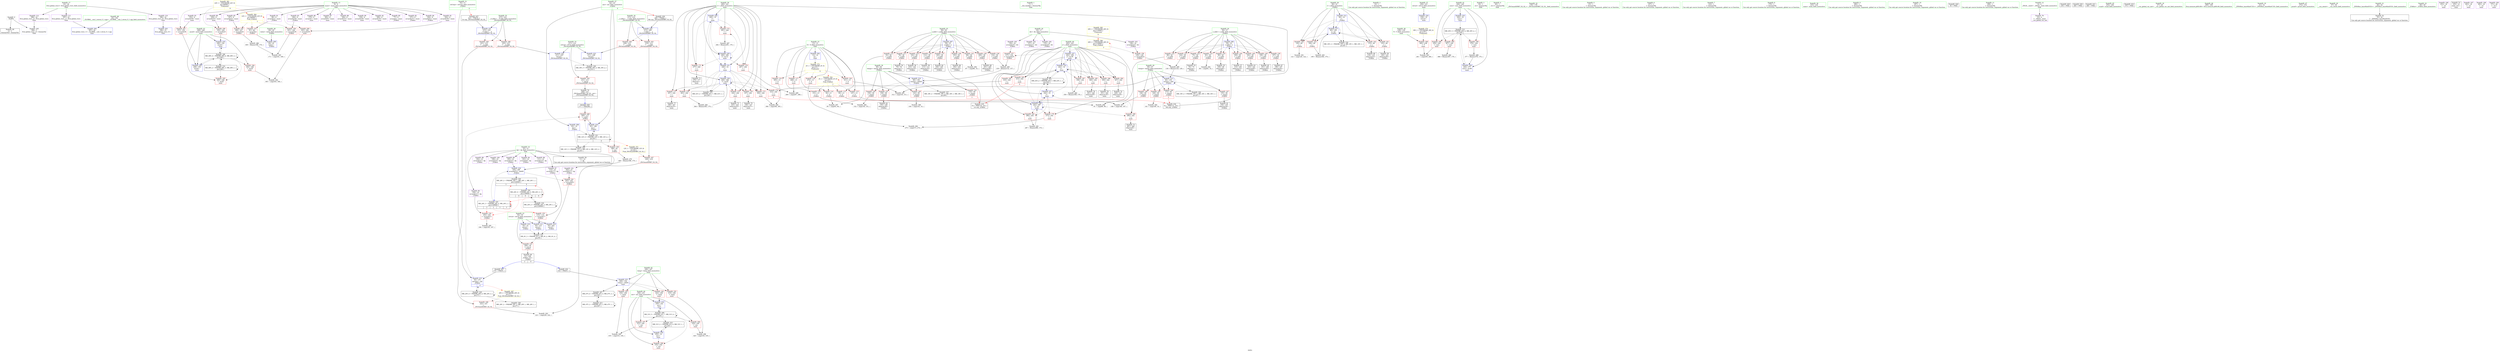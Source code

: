 digraph "SVFG" {
	label="SVFG";

	Node0x55d4a26247c0 [shape=record,color=grey,label="{NodeID: 0\nNullPtr}"];
	Node0x55d4a26247c0 -> Node0x55d4a264e9f0[style=solid];
	Node0x55d4a26247c0 -> Node0x55d4a2651bd0[style=solid];
	Node0x55d4a2651250 [shape=record,color=red,label="{NodeID: 194\n344\<--248\n\<--ansid\nmain\n}"];
	Node0x55d4a2651250 -> Node0x55d4a265fcd0[style=solid];
	Node0x55d4a264e560 [shape=record,color=purple,label="{NodeID: 111\n397\<--22\nllvm.global_ctors_1\<--llvm.global_ctors\nGlob }"];
	Node0x55d4a264e560 -> Node0x55d4a2651ad0[style=solid];
	Node0x55d4a264c8c0 [shape=record,color=green,label="{NodeID: 28\n64\<--65\nvalue\<--value_field_insensitive\n_Z3dfsii\n}"];
	Node0x55d4a264c8c0 -> Node0x55d4a2651f40[style=solid];
	Node0x55d4a2660150 [shape=record,color=grey,label="{NodeID: 305\n171 = cmp(161, 169, )\n}"];
	Node0x55d4a26529d0 [shape=record,color=blue,label="{NodeID: 222\n211\<--225\nretval\<--\n_ZSt3maxIiERKT_S2_S2_\n}"];
	Node0x55d4a26529d0 -> Node0x55d4a2670700[style=dashed];
	Node0x55d4a2654450 [shape=record,color=red,label="{NodeID: 139\n200\<--58\n\<--y.addr\n_Z3dfsii\n}"];
	Node0x55d4a2654450 -> Node0x55d4a264f9f0[style=solid];
	Node0x55d4a264f030 [shape=record,color=black,label="{NodeID: 56\n103\<--102\nidxprom10\<--\n_Z3dfsii\n}"];
	Node0x55d4a2672a00 [shape=record,color=black,label="{NodeID: 333\nMR_4V_3 = PHI(MR_4V_5, MR_4V_2, MR_4V_4, )\npts\{55 \}\n}"];
	Node0x55d4a2672a00 -> Node0x55d4a26535b0[style=dashed];
	Node0x55d4a2655b10 [shape=record,color=red,label="{NodeID: 167\n220\<--219\n\<--\n_ZSt3maxIiERKT_S2_S2_\n}"];
	Node0x55d4a2655b10 -> Node0x55d4a265ef50[style=solid];
	Node0x55d4a26506f0 [shape=record,color=purple,label="{NodeID: 84\n164\<--8\narrayidx41\<--maze\n_Z3dfsii\n}"];
	Node0x55d4a2627fb0 [shape=record,color=green,label="{NodeID: 1\n7\<--1\n__dso_handle\<--dummyObj\nGlob }"];
	Node0x55d4a2651320 [shape=record,color=red,label="{NodeID: 195\n369\<--248\n\<--ansid\nmain\n}"];
	Node0x55d4a264e660 [shape=record,color=purple,label="{NodeID: 112\n398\<--22\nllvm.global_ctors_2\<--llvm.global_ctors\nGlob }"];
	Node0x55d4a264e660 -> Node0x55d4a2651bd0[style=solid];
	Node0x55d4a264c990 [shape=record,color=green,label="{NodeID: 29\n66\<--67\ntempx\<--tempx_field_insensitive\n_Z3dfsii\n}"];
	Node0x55d4a264c990 -> Node0x55d4a2654930[style=solid];
	Node0x55d4a264c990 -> Node0x55d4a2654a00[style=solid];
	Node0x55d4a264c990 -> Node0x55d4a2654ad0[style=solid];
	Node0x55d4a264c990 -> Node0x55d4a2654ba0[style=solid];
	Node0x55d4a264c990 -> Node0x55d4a2652280[style=solid];
	Node0x55d4a26602d0 [shape=record,color=grey,label="{NodeID: 306\n275 = cmp(273, 274, )\n}"];
	Node0x55d4a2652aa0 [shape=record,color=blue,label="{NodeID: 223\n211\<--228\nretval\<--\n_ZSt3maxIiERKT_S2_S2_\n}"];
	Node0x55d4a2652aa0 -> Node0x55d4a2670700[style=dashed];
	Node0x55d4a2654520 [shape=record,color=red,label="{NodeID: 140\n120\<--60\n\<--i\n_Z3dfsii\n}"];
	Node0x55d4a2654520 -> Node0x55d4a265fb50[style=solid];
	Node0x55d4a264f100 [shape=record,color=black,label="{NodeID: 57\n110\<--109\nidxprom14\<--\n_Z3dfsii\n}"];
	Node0x55d4a2672f00 [shape=record,color=black,label="{NodeID: 334\nMR_10V_2 = PHI(MR_10V_4, MR_10V_1, MR_10V_1, )\npts\{61 \}\n}"];
	Node0x55d4a2655be0 [shape=record,color=red,label="{NodeID: 168\n222\<--221\n\<--\n_ZSt3maxIiERKT_S2_S2_\n}"];
	Node0x55d4a2655be0 -> Node0x55d4a265ef50[style=solid];
	Node0x55d4a26507c0 [shape=record,color=purple,label="{NodeID: 85\n167\<--8\narrayidx43\<--maze\n_Z3dfsii\n}"];
	Node0x55d4a26507c0 -> Node0x55d4a2655490[style=solid];
	Node0x55d4a2627b80 [shape=record,color=green,label="{NodeID: 2\n14\<--1\n\<--dummyObj\nCan only get source location for instruction, argument, global var or function.}"];
	Node0x55d4a265da50 [shape=record,color=grey,label="{NodeID: 279\n189 = Binary(188, 170, )\n}"];
	Node0x55d4a265da50 -> Node0x55d4a2652690[style=solid];
	Node0x55d4a26513f0 [shape=record,color=red,label="{NodeID: 196\n318\<--250\n\<--ans\nmain\n}"];
	Node0x55d4a26513f0 -> Node0x55d4a265f6d0[style=solid];
	Node0x55d4a264e760 [shape=record,color=red,label="{NodeID: 113\n90\<--13\n\<--S\n_Z3dfsii\n}"];
	Node0x55d4a264e760 -> Node0x55d4a265f3d0[style=solid];
	Node0x55d4a264ca60 [shape=record,color=green,label="{NodeID: 30\n68\<--69\ntempy\<--tempy_field_insensitive\n_Z3dfsii\n}"];
	Node0x55d4a264ca60 -> Node0x55d4a2654c70[style=solid];
	Node0x55d4a264ca60 -> Node0x55d4a2654d40[style=solid];
	Node0x55d4a264ca60 -> Node0x55d4a2654e10[style=solid];
	Node0x55d4a264ca60 -> Node0x55d4a2654ee0[style=solid];
	Node0x55d4a264ca60 -> Node0x55d4a2652350[style=solid];
	Node0x55d4a2660450 [shape=record,color=grey,label="{NodeID: 307\n148 = cmp(146, 147, )\n}"];
	Node0x55d4a2652b70 [shape=record,color=blue,label="{NodeID: 224\n236\<--14\nretval\<--\nmain\n}"];
	Node0x55d4a26545f0 [shape=record,color=red,label="{NodeID: 141\n125\<--60\n\<--i\n_Z3dfsii\n}"];
	Node0x55d4a26545f0 -> Node0x55d4a264f2a0[style=solid];
	Node0x55d4a264f1d0 [shape=record,color=black,label="{NodeID: 58\n113\<--112\nidxprom16\<--\n_Z3dfsii\n}"];
	Node0x55d4a2673400 [shape=record,color=black,label="{NodeID: 335\nMR_12V_3 = PHI(MR_12V_4, MR_12V_2, MR_12V_2, )\npts\{63 \}\n}"];
	Node0x55d4a2655cb0 [shape=record,color=red,label="{NodeID: 169\n260\<--238\n\<--T\nmain\n}"];
	Node0x55d4a2655cb0 -> Node0x55d4a265fe50[style=solid];
	Node0x55d4a2650890 [shape=record,color=purple,label="{NodeID: 86\n279\<--8\narrayidx\<--maze\nmain\n}"];
	Node0x55d4a26341b0 [shape=record,color=green,label="{NodeID: 3\n18\<--1\n.str\<--dummyObj\nGlob }"];
	Node0x55d4a265dbd0 [shape=record,color=grey,label="{NodeID: 280\n368 = Binary(367, 170, )\n}"];
	Node0x55d4a26514c0 [shape=record,color=red,label="{NodeID: 197\n333\<--250\n\<--ans\nmain\n}"];
	Node0x55d4a26514c0 -> Node0x55d4a2660750[style=solid];
	Node0x55d4a264e830 [shape=record,color=red,label="{NodeID: 114\n94\<--13\n\<--S\n_Z3dfsii\n}"];
	Node0x55d4a264e830 -> Node0x55d4a265f550[style=solid];
	Node0x55d4a264cb30 [shape=record,color=green,label="{NodeID: 31\n70\<--71\nref.tmp\<--ref.tmp_field_insensitive\n_Z3dfsii\n|{|<s1>4}}"];
	Node0x55d4a264cb30 -> Node0x55d4a2652420[style=solid];
	Node0x55d4a264cb30:s1 -> Node0x55d4a2695560[style=solid,color=red];
	Node0x55d4a26605d0 [shape=record,color=grey,label="{NodeID: 308\n144 = cmp(143, 14, )\n}"];
	Node0x55d4a2652c40 [shape=record,color=blue,label="{NodeID: 225\n244\<--14\ncasn\<--\nmain\n}"];
	Node0x55d4a2652c40 -> Node0x55d4a266bd00[style=dashed];
	Node0x55d4a26546c0 [shape=record,color=red,label="{NodeID: 142\n133\<--60\n\<--i\n_Z3dfsii\n}"];
	Node0x55d4a26546c0 -> Node0x55d4a264f370[style=solid];
	Node0x55d4a264f2a0 [shape=record,color=black,label="{NodeID: 59\n126\<--125\nidxprom20\<--\n_Z3dfsii\n}"];
	Node0x55d4a2673900 [shape=record,color=black,label="{NodeID: 336\nMR_16V_2 = PHI(MR_16V_3, MR_16V_1, MR_16V_1, )\npts\{67 \}\n}"];
	Node0x55d4a2655d80 [shape=record,color=red,label="{NodeID: 170\n267\<--240\n\<--i\nmain\n}"];
	Node0x55d4a2655d80 -> Node0x55d4a265f850[style=solid];
	Node0x55d4a2650960 [shape=record,color=purple,label="{NodeID: 87\n282\<--8\narrayidx9\<--maze\nmain\n}"];
	Node0x55d4a2627d80 [shape=record,color=green,label="{NodeID: 4\n20\<--1\n.str.1\<--dummyObj\nGlob }"];
	Node0x55d4a267a600 [shape=record,color=yellow,style=double,label="{NodeID: 364\n22V_1 = ENCHI(MR_22V_0)\npts\{90000 \}\nFun[_Z3dfsii]|{|<s3>3}}"];
	Node0x55d4a267a600 -> Node0x55d4a2654fb0[style=dashed];
	Node0x55d4a267a600 -> Node0x55d4a26553c0[style=dashed];
	Node0x55d4a267a600 -> Node0x55d4a2655490[style=dashed];
	Node0x55d4a267a600:s3 -> Node0x55d4a267a600[style=dashed,color=red];
	Node0x55d4a265dd50 [shape=record,color=grey,label="{NodeID: 281\n287 = Binary(286, 170, )\n}"];
	Node0x55d4a265dd50 -> Node0x55d4a2652eb0[style=solid];
	Node0x55d4a2651590 [shape=record,color=red,label="{NodeID: 198\n370\<--250\n\<--ans\nmain\n}"];
	Node0x55d4a26530d0 [shape=record,color=red,label="{NodeID: 115\n147\<--13\n\<--S\n_Z3dfsii\n}"];
	Node0x55d4a26530d0 -> Node0x55d4a2660450[style=solid];
	Node0x55d4a264cc00 [shape=record,color=green,label="{NodeID: 32\n178\<--179\n_ZSt3maxIiERKT_S2_S2_\<--_ZSt3maxIiERKT_S2_S2__field_insensitive\n}"];
	Node0x55d4a2660750 [shape=record,color=grey,label="{NodeID: 309\n335 = cmp(333, 334, )\n}"];
	Node0x55d4a2652d10 [shape=record,color=blue,label="{NodeID: 226\n240\<--14\ni\<--\nmain\n}"];
	Node0x55d4a2652d10 -> Node0x55d4a2655d80[style=dashed];
	Node0x55d4a2652d10 -> Node0x55d4a2655e50[style=dashed];
	Node0x55d4a2652d10 -> Node0x55d4a2655f20[style=dashed];
	Node0x55d4a2652d10 -> Node0x55d4a2652f80[style=dashed];
	Node0x55d4a2652d10 -> Node0x55d4a265b010[style=dashed];
	Node0x55d4a2654790 [shape=record,color=red,label="{NodeID: 143\n184\<--60\n\<--i\n_Z3dfsii\n}"];
	Node0x55d4a2654790 -> Node0x55d4a265e050[style=solid];
	Node0x55d4a264f370 [shape=record,color=black,label="{NodeID: 60\n134\<--133\nidxprom23\<--\n_Z3dfsii\n}"];
	Node0x55d4a2673e00 [shape=record,color=black,label="{NodeID: 337\nMR_18V_2 = PHI(MR_18V_3, MR_18V_1, MR_18V_1, )\npts\{69 \}\n}"];
	Node0x55d4a2655e50 [shape=record,color=red,label="{NodeID: 171\n277\<--240\n\<--i\nmain\n}"];
	Node0x55d4a2655e50 -> Node0x55d4a264fc60[style=solid];
	Node0x55d4a2650a30 [shape=record,color=purple,label="{NodeID: 88\n326\<--8\narrayidx23\<--maze\nmain\n}"];
	Node0x55d4a2627c40 [shape=record,color=green,label="{NodeID: 5\n23\<--1\n\<--dummyObj\nCan only get source location for instruction, argument, global var or function.}"];
	Node0x55d4a265ded0 [shape=record,color=grey,label="{NodeID: 282\n359 = Binary(358, 170, )\n}"];
	Node0x55d4a265ded0 -> Node0x55d4a265b4b0[style=solid];
	Node0x55d4a2651660 [shape=record,color=red,label="{NodeID: 199\n330\<--329\n\<--arrayidx25\nmain\n}"];
	Node0x55d4a2651660 -> Node0x55d4a265b310[style=solid];
	Node0x55d4a26531a0 [shape=record,color=red,label="{NodeID: 116\n151\<--13\n\<--S\n_Z3dfsii\n}"];
	Node0x55d4a26531a0 -> Node0x55d4a265f9d0[style=solid];
	Node0x55d4a264ccd0 [shape=record,color=green,label="{NodeID: 33\n211\<--212\nretval\<--retval_field_insensitive\n_ZSt3maxIiERKT_S2_S2_\n}"];
	Node0x55d4a264ccd0 -> Node0x55d4a2655700[style=solid];
	Node0x55d4a264ccd0 -> Node0x55d4a26529d0[style=solid];
	Node0x55d4a264ccd0 -> Node0x55d4a2652aa0[style=solid];
	Node0x55d4a266b300 [shape=record,color=black,label="{NodeID: 310\nMR_41V_2 = PHI(MR_41V_7, MR_41V_1, )\npts\{241 \}\n}"];
	Node0x55d4a266b300 -> Node0x55d4a2652d10[style=dashed];
	Node0x55d4a2652de0 [shape=record,color=blue,label="{NodeID: 227\n242\<--14\nj\<--\nmain\n}"];
	Node0x55d4a2652de0 -> Node0x55d4a26564d0[style=dashed];
	Node0x55d4a2652de0 -> Node0x55d4a26565a0[style=dashed];
	Node0x55d4a2652de0 -> Node0x55d4a2656670[style=dashed];
	Node0x55d4a2652de0 -> Node0x55d4a2652de0[style=dashed];
	Node0x55d4a2652de0 -> Node0x55d4a2652eb0[style=dashed];
	Node0x55d4a2652de0 -> Node0x55d4a265b0a0[style=dashed];
	Node0x55d4a2652de0 -> Node0x55d4a266b800[style=dashed];
	Node0x55d4a2654860 [shape=record,color=red,label="{NodeID: 144\n188\<--62\n\<--ans\n_Z3dfsii\n}"];
	Node0x55d4a2654860 -> Node0x55d4a265da50[style=solid];
	Node0x55d4a264f440 [shape=record,color=black,label="{NodeID: 61\n156\<--155\nidxprom36\<--\n_Z3dfsii\n}"];
	Node0x55d4a2674300 [shape=record,color=black,label="{NodeID: 338\nMR_20V_2 = PHI(MR_20V_3, MR_20V_1, MR_20V_1, )\npts\{71 \}\n}"];
	Node0x55d4a2655f20 [shape=record,color=red,label="{NodeID: 172\n291\<--240\n\<--i\nmain\n}"];
	Node0x55d4a2655f20 -> Node0x55d4a265e650[style=solid];
	Node0x55d4a2650b00 [shape=record,color=purple,label="{NodeID: 89\n329\<--8\narrayidx25\<--maze\nmain\n}"];
	Node0x55d4a2650b00 -> Node0x55d4a2651660[style=solid];
	Node0x55d4a2628f30 [shape=record,color=green,label="{NodeID: 6\n107\<--1\n\<--dummyObj\nCan only get source location for instruction, argument, global var or function.}"];
	Node0x55d4a267a7c0 [shape=record,color=yellow,style=double,label="{NodeID: 366\n26V_1 = ENCHI(MR_26V_0)\npts\{170000 \}\nFun[_Z3dfsii]|{|<s2>3}}"];
	Node0x55d4a267a7c0 -> Node0x55d4a2655220[style=dashed];
	Node0x55d4a267a7c0 -> Node0x55d4a26552f0[style=dashed];
	Node0x55d4a267a7c0:s2 -> Node0x55d4a267a7c0[style=dashed,color=red];
	Node0x55d4a265e050 [shape=record,color=grey,label="{NodeID: 283\n185 = Binary(184, 170, )\n}"];
	Node0x55d4a265e050 -> Node0x55d4a26525c0[style=solid];
	Node0x55d4a2651730 [shape=record,color=red,label="{NodeID: 200\n343\<--342\n\<--arrayidx30\nmain\n}"];
	Node0x55d4a2651730 -> Node0x55d4a265fcd0[style=solid];
	Node0x55d4a2653270 [shape=record,color=red,label="{NodeID: 117\n268\<--13\n\<--S\nmain\n}"];
	Node0x55d4a2653270 -> Node0x55d4a265f850[style=solid];
	Node0x55d4a264cda0 [shape=record,color=green,label="{NodeID: 34\n213\<--214\n__a.addr\<--__a.addr_field_insensitive\n_ZSt3maxIiERKT_S2_S2_\n}"];
	Node0x55d4a264cda0 -> Node0x55d4a26557d0[style=solid];
	Node0x55d4a264cda0 -> Node0x55d4a26558a0[style=solid];
	Node0x55d4a264cda0 -> Node0x55d4a2652830[style=solid];
	Node0x55d4a266b800 [shape=record,color=black,label="{NodeID: 311\nMR_43V_2 = PHI(MR_43V_7, MR_43V_1, )\npts\{243 \}\n}"];
	Node0x55d4a266b800 -> Node0x55d4a2652de0[style=dashed];
	Node0x55d4a266b800 -> Node0x55d4a265b0a0[style=dashed];
	Node0x55d4a266b800 -> Node0x55d4a266b800[style=dashed];
	Node0x55d4a2652eb0 [shape=record,color=blue,label="{NodeID: 228\n242\<--287\nj\<--inc\nmain\n}"];
	Node0x55d4a2652eb0 -> Node0x55d4a26564d0[style=dashed];
	Node0x55d4a2652eb0 -> Node0x55d4a26565a0[style=dashed];
	Node0x55d4a2652eb0 -> Node0x55d4a2656670[style=dashed];
	Node0x55d4a2652eb0 -> Node0x55d4a2652de0[style=dashed];
	Node0x55d4a2652eb0 -> Node0x55d4a2652eb0[style=dashed];
	Node0x55d4a2652eb0 -> Node0x55d4a265b0a0[style=dashed];
	Node0x55d4a2652eb0 -> Node0x55d4a266b800[style=dashed];
	Node0x55d4a2654930 [shape=record,color=red,label="{NodeID: 145\n140\<--66\n\<--tempx\n_Z3dfsii\n}"];
	Node0x55d4a2654930 -> Node0x55d4a265ffd0[style=solid];
	Node0x55d4a264f510 [shape=record,color=black,label="{NodeID: 62\n159\<--158\nidxprom38\<--\n_Z3dfsii\n}"];
	Node0x55d4a2674800 [shape=record,color=black,label="{NodeID: 339\nMR_24V_2 = PHI(MR_24V_7, MR_24V_1, MR_24V_1, )\npts\{120000 \}\n|{<s0>3|<s1>9}}"];
	Node0x55d4a2674800:s0 -> Node0x55d4a2670200[style=dashed,color=blue];
	Node0x55d4a2674800:s1 -> Node0x55d4a2677f00[style=dashed,color=blue];
	Node0x55d4a2655ff0 [shape=record,color=red,label="{NodeID: 173\n304\<--240\n\<--i\nmain\n}"];
	Node0x55d4a2655ff0 -> Node0x55d4a265ead0[style=solid];
	Node0x55d4a2650bd0 [shape=record,color=purple,label="{NodeID: 90\n339\<--8\narrayidx28\<--maze\nmain\n}"];
	Node0x55d4a2628fc0 [shape=record,color=green,label="{NodeID: 7\n122\<--1\n\<--dummyObj\nCan only get source location for instruction, argument, global var or function.}"];
	Node0x55d4a267a8a0 [shape=record,color=yellow,style=double,label="{NodeID: 367\n20V_1 = ENCHI(MR_20V_0)\npts\{71 \}\nFun[_ZSt3maxIiERKT_S2_S2_]}"];
	Node0x55d4a267a8a0 -> Node0x55d4a2655be0[style=dashed];
	Node0x55d4a265e1d0 [shape=record,color=grey,label="{NodeID: 284\n364 = Binary(363, 170, )\n}"];
	Node0x55d4a265e1d0 -> Node0x55d4a265b580[style=solid];
	Node0x55d4a2651800 [shape=record,color=red,label="{NodeID: 201\n353\<--352\n\<--arrayidx36\nmain\n}"];
	Node0x55d4a2651800 -> Node0x55d4a265b3e0[style=solid];
	Node0x55d4a2653340 [shape=record,color=red,label="{NodeID: 118\n274\<--13\n\<--S\nmain\n}"];
	Node0x55d4a2653340 -> Node0x55d4a26602d0[style=solid];
	Node0x55d4a264ce70 [shape=record,color=green,label="{NodeID: 35\n215\<--216\n__b.addr\<--__b.addr_field_insensitive\n_ZSt3maxIiERKT_S2_S2_\n}"];
	Node0x55d4a264ce70 -> Node0x55d4a2655970[style=solid];
	Node0x55d4a264ce70 -> Node0x55d4a2655a40[style=solid];
	Node0x55d4a264ce70 -> Node0x55d4a2652900[style=solid];
	Node0x55d4a266bd00 [shape=record,color=black,label="{NodeID: 312\nMR_45V_3 = PHI(MR_45V_4, MR_45V_2, )\npts\{245 \}\n}"];
	Node0x55d4a266bd00 -> Node0x55d4a2656c20[style=dashed];
	Node0x55d4a266bd00 -> Node0x55d4a2656cf0[style=dashed];
	Node0x55d4a266bd00 -> Node0x55d4a2656dc0[style=dashed];
	Node0x55d4a266bd00 -> Node0x55d4a265b650[style=dashed];
	Node0x55d4a2652f80 [shape=record,color=blue,label="{NodeID: 229\n240\<--292\ni\<--inc12\nmain\n}"];
	Node0x55d4a2652f80 -> Node0x55d4a2655d80[style=dashed];
	Node0x55d4a2652f80 -> Node0x55d4a2655e50[style=dashed];
	Node0x55d4a2652f80 -> Node0x55d4a2655f20[style=dashed];
	Node0x55d4a2652f80 -> Node0x55d4a2652f80[style=dashed];
	Node0x55d4a2652f80 -> Node0x55d4a265b010[style=dashed];
	Node0x55d4a2654a00 [shape=record,color=red,label="{NodeID: 146\n146\<--66\n\<--tempx\n_Z3dfsii\n}"];
	Node0x55d4a2654a00 -> Node0x55d4a2660450[style=solid];
	Node0x55d4a264f5e0 [shape=record,color=black,label="{NodeID: 63\n163\<--162\nidxprom40\<--\n_Z3dfsii\n}"];
	Node0x55d4a26560c0 [shape=record,color=red,label="{NodeID: 174\n314\<--240\n\<--i\nmain\n|{<s0>9}}"];
	Node0x55d4a26560c0:s0 -> Node0x55d4a2695090[style=solid,color=red];
	Node0x55d4a2650ca0 [shape=record,color=purple,label="{NodeID: 91\n342\<--8\narrayidx30\<--maze\nmain\n}"];
	Node0x55d4a2650ca0 -> Node0x55d4a2651730[style=solid];
	Node0x55d4a2633f10 [shape=record,color=green,label="{NodeID: 8\n170\<--1\n\<--dummyObj\nCan only get source location for instruction, argument, global var or function.}"];
	Node0x55d4a265e350 [shape=record,color=grey,label="{NodeID: 285\n138 = Binary(132, 137, )\n}"];
	Node0x55d4a265e350 -> Node0x55d4a2652350[style=solid];
	Node0x55d4a26518d0 [shape=record,color=blue,label="{NodeID: 202\n13\<--14\nS\<--\nGlob }"];
	Node0x55d4a26518d0 -> Node0x55d4a266f900[style=dashed];
	Node0x55d4a2653410 [shape=record,color=red,label="{NodeID: 119\n305\<--13\n\<--S\nmain\n}"];
	Node0x55d4a2653410 -> Node0x55d4a265ead0[style=solid];
	Node0x55d4a264cf40 [shape=record,color=green,label="{NodeID: 36\n233\<--234\nmain\<--main_field_insensitive\n}"];
	Node0x55d4a266c200 [shape=record,color=black,label="{NodeID: 313\nMR_47V_2 = PHI(MR_47V_3, MR_47V_1, )\npts\{247 \}\n}"];
	Node0x55d4a266c200 -> Node0x55d4a266c200[style=dashed];
	Node0x55d4a266c200 -> Node0x55d4a2677000[style=dashed];
	Node0x55d4a265af80 [shape=record,color=blue,label="{NodeID: 230\n250\<--14\nans\<--\nmain\n}"];
	Node0x55d4a265af80 -> Node0x55d4a2651590[style=dashed];
	Node0x55d4a265af80 -> Node0x55d4a266cc00[style=dashed];
	Node0x55d4a265af80 -> Node0x55d4a2677a00[style=dashed];
	Node0x55d4a2654ad0 [shape=record,color=red,label="{NodeID: 147\n155\<--66\n\<--tempx\n_Z3dfsii\n}"];
	Node0x55d4a2654ad0 -> Node0x55d4a264f440[style=solid];
	Node0x55d4a264f6b0 [shape=record,color=black,label="{NodeID: 64\n166\<--165\nidxprom42\<--\n_Z3dfsii\n}"];
	Node0x55d4a2656190 [shape=record,color=red,label="{NodeID: 175\n324\<--240\n\<--i\nmain\n}"];
	Node0x55d4a2656190 -> Node0x55d4a264fe00[style=solid];
	Node0x55d4a2650d70 [shape=record,color=purple,label="{NodeID: 92\n349\<--8\narrayidx34\<--maze\nmain\n}"];
	Node0x55d4a2633fa0 [shape=record,color=green,label="{NodeID: 9\n296\<--1\n\<--dummyObj\nCan only get source location for instruction, argument, global var or function.}"];
	Node0x55d4a265e4d0 [shape=record,color=grey,label="{NodeID: 286\n169 = Binary(168, 170, )\n}"];
	Node0x55d4a265e4d0 -> Node0x55d4a2660150[style=solid];
	Node0x55d4a26519d0 [shape=record,color=blue,label="{NodeID: 203\n396\<--23\nllvm.global_ctors_0\<--\nGlob }"];
	Node0x55d4a26534e0 [shape=record,color=red,label="{NodeID: 120\n311\<--13\n\<--S\nmain\n}"];
	Node0x55d4a26534e0 -> Node0x55d4a265ec50[style=solid];
	Node0x55d4a264d010 [shape=record,color=green,label="{NodeID: 37\n236\<--237\nretval\<--retval_field_insensitive\nmain\n}"];
	Node0x55d4a264d010 -> Node0x55d4a2652b70[style=solid];
	Node0x55d4a266c700 [shape=record,color=black,label="{NodeID: 314\nMR_49V_2 = PHI(MR_49V_3, MR_49V_1, )\npts\{249 \}\n}"];
	Node0x55d4a266c700 -> Node0x55d4a2651320[style=dashed];
	Node0x55d4a266c700 -> Node0x55d4a266c700[style=dashed];
	Node0x55d4a266c700 -> Node0x55d4a2677500[style=dashed];
	Node0x55d4a265b010 [shape=record,color=blue,label="{NodeID: 231\n240\<--14\ni\<--\nmain\n}"];
	Node0x55d4a265b010 -> Node0x55d4a2655ff0[style=dashed];
	Node0x55d4a265b010 -> Node0x55d4a26560c0[style=dashed];
	Node0x55d4a265b010 -> Node0x55d4a2656190[style=dashed];
	Node0x55d4a265b010 -> Node0x55d4a2656260[style=dashed];
	Node0x55d4a265b010 -> Node0x55d4a2656330[style=dashed];
	Node0x55d4a265b010 -> Node0x55d4a2656400[style=dashed];
	Node0x55d4a265b010 -> Node0x55d4a265b580[style=dashed];
	Node0x55d4a265b010 -> Node0x55d4a266b300[style=dashed];
	Node0x55d4a2654ba0 [shape=record,color=red,label="{NodeID: 148\n173\<--66\n\<--tempx\n_Z3dfsii\n|{<s0>3}}"];
	Node0x55d4a2654ba0:s0 -> Node0x55d4a2695090[style=solid,color=red];
	Node0x55d4a264f780 [shape=record,color=black,label="{NodeID: 65\n191\<--190\nidxprom50\<--\n_Z3dfsii\n}"];
	Node0x55d4a2656260 [shape=record,color=red,label="{NodeID: 176\n337\<--240\n\<--i\nmain\n}"];
	Node0x55d4a2656260 -> Node0x55d4a264ffa0[style=solid];
	Node0x55d4a2650e40 [shape=record,color=purple,label="{NodeID: 93\n352\<--8\narrayidx36\<--maze\nmain\n}"];
	Node0x55d4a2650e40 -> Node0x55d4a2651800[style=solid];
	Node0x55d4a2634030 [shape=record,color=green,label="{NodeID: 10\n297\<--1\n\<--dummyObj\nCan only get source location for instruction, argument, global var or function.}"];
	Node0x55d4a265e650 [shape=record,color=grey,label="{NodeID: 287\n292 = Binary(291, 170, )\n}"];
	Node0x55d4a265e650 -> Node0x55d4a2652f80[style=solid];
	Node0x55d4a2651ad0 [shape=record,color=blue,label="{NodeID: 204\n397\<--24\nllvm.global_ctors_1\<--_GLOBAL__sub_I_stiron_0_1.cpp\nGlob }"];
	Node0x55d4a26535b0 [shape=record,color=red,label="{NodeID: 121\n206\<--54\n\<--retval\n_Z3dfsii\n}"];
	Node0x55d4a26535b0 -> Node0x55d4a264fac0[style=solid];
	Node0x55d4a264d0e0 [shape=record,color=green,label="{NodeID: 38\n238\<--239\nT\<--T_field_insensitive\nmain\n}"];
	Node0x55d4a264d0e0 -> Node0x55d4a2655cb0[style=solid];
	Node0x55d4a266cc00 [shape=record,color=black,label="{NodeID: 315\nMR_51V_2 = PHI(MR_51V_4, MR_51V_1, )\npts\{251 \}\n}"];
	Node0x55d4a266cc00 -> Node0x55d4a265af80[style=dashed];
	Node0x55d4a265b0a0 [shape=record,color=blue,label="{NodeID: 232\n242\<--14\nj\<--\nmain\n}"];
	Node0x55d4a265b0a0 -> Node0x55d4a2656740[style=dashed];
	Node0x55d4a265b0a0 -> Node0x55d4a2656810[style=dashed];
	Node0x55d4a265b0a0 -> Node0x55d4a26568e0[style=dashed];
	Node0x55d4a265b0a0 -> Node0x55d4a26569b0[style=dashed];
	Node0x55d4a265b0a0 -> Node0x55d4a2656a80[style=dashed];
	Node0x55d4a265b0a0 -> Node0x55d4a2656b50[style=dashed];
	Node0x55d4a265b0a0 -> Node0x55d4a265b0a0[style=dashed];
	Node0x55d4a265b0a0 -> Node0x55d4a265b4b0[style=dashed];
	Node0x55d4a265b0a0 -> Node0x55d4a266b800[style=dashed];
	Node0x55d4a2654c70 [shape=record,color=red,label="{NodeID: 149\n143\<--68\n\<--tempy\n_Z3dfsii\n}"];
	Node0x55d4a2654c70 -> Node0x55d4a26605d0[style=solid];
	Node0x55d4a264f850 [shape=record,color=black,label="{NodeID: 66\n194\<--193\nidxprom52\<--\n_Z3dfsii\n}"];
	Node0x55d4a26947c0 [shape=record,color=black,label="{NodeID: 426\n34 = PHI()\n}"];
	Node0x55d4a2656330 [shape=record,color=red,label="{NodeID: 177\n347\<--240\n\<--i\nmain\n}"];
	Node0x55d4a2656330 -> Node0x55d4a2650140[style=solid];
	Node0x55d4a2650f10 [shape=record,color=purple,label="{NodeID: 94\n101\<--10\narrayidx9\<--dp\n_Z3dfsii\n}"];
	Node0x55d4a2634720 [shape=record,color=green,label="{NodeID: 11\n298\<--1\n\<--dummyObj\nCan only get source location for instruction, argument, global var or function.}"];
	Node0x55d4a267ac50 [shape=record,color=yellow,style=double,label="{NodeID: 371\n12V_1 = ENCHI(MR_12V_0)\npts\{63 \}\nFun[_ZSt3maxIiERKT_S2_S2_]}"];
	Node0x55d4a267ac50 -> Node0x55d4a2655b10[style=dashed];
	Node0x55d4a265e7d0 [shape=record,color=grey,label="{NodeID: 288\n377 = Binary(376, 170, )\n}"];
	Node0x55d4a265e7d0 -> Node0x55d4a265b650[style=solid];
	Node0x55d4a2651bd0 [shape=record,color=blue, style = dotted,label="{NodeID: 205\n398\<--3\nllvm.global_ctors_2\<--dummyVal\nGlob }"];
	Node0x55d4a2653680 [shape=record,color=red,label="{NodeID: 122\n75\<--56\n\<--x.addr\n_Z3dfsii\n}"];
	Node0x55d4a2653680 -> Node0x55d4a264edc0[style=solid];
	Node0x55d4a264d1b0 [shape=record,color=green,label="{NodeID: 39\n240\<--241\ni\<--i_field_insensitive\nmain\n}"];
	Node0x55d4a264d1b0 -> Node0x55d4a2655d80[style=solid];
	Node0x55d4a264d1b0 -> Node0x55d4a2655e50[style=solid];
	Node0x55d4a264d1b0 -> Node0x55d4a2655f20[style=solid];
	Node0x55d4a264d1b0 -> Node0x55d4a2655ff0[style=solid];
	Node0x55d4a264d1b0 -> Node0x55d4a26560c0[style=solid];
	Node0x55d4a264d1b0 -> Node0x55d4a2656190[style=solid];
	Node0x55d4a264d1b0 -> Node0x55d4a2656260[style=solid];
	Node0x55d4a264d1b0 -> Node0x55d4a2656330[style=solid];
	Node0x55d4a264d1b0 -> Node0x55d4a2656400[style=solid];
	Node0x55d4a264d1b0 -> Node0x55d4a2652d10[style=solid];
	Node0x55d4a264d1b0 -> Node0x55d4a2652f80[style=solid];
	Node0x55d4a264d1b0 -> Node0x55d4a265b010[style=solid];
	Node0x55d4a264d1b0 -> Node0x55d4a265b580[style=solid];
	Node0x55d4a266d100 [shape=record,color=black,label="{NodeID: 316\nMR_24V_2 = PHI(MR_24V_3, MR_24V_1, )\npts\{120000 \}\n}"];
	Node0x55d4a266d100 -> Node0x55d4a266d100[style=dashed];
	Node0x55d4a266d100 -> Node0x55d4a2677f00[style=dashed];
	Node0x55d4a265b170 [shape=record,color=blue,label="{NodeID: 233\n246\<--316\ntemp\<--call20\nmain\n}"];
	Node0x55d4a265b170 -> Node0x55d4a2656e90[style=dashed];
	Node0x55d4a265b170 -> Node0x55d4a26510b0[style=dashed];
	Node0x55d4a265b170 -> Node0x55d4a2651180[style=dashed];
	Node0x55d4a265b170 -> Node0x55d4a2677000[style=dashed];
	Node0x55d4a2654d40 [shape=record,color=red,label="{NodeID: 150\n150\<--68\n\<--tempy\n_Z3dfsii\n}"];
	Node0x55d4a2654d40 -> Node0x55d4a265f9d0[style=solid];
	Node0x55d4a264f920 [shape=record,color=black,label="{NodeID: 67\n198\<--197\nidxprom54\<--\n_Z3dfsii\n}"];
	Node0x55d4a2694890 [shape=record,color=black,label="{NodeID: 427\n175 = PHI(51, )\n}"];
	Node0x55d4a2694890 -> Node0x55d4a2652420[style=solid];
	Node0x55d4a2656400 [shape=record,color=red,label="{NodeID: 178\n363\<--240\n\<--i\nmain\n}"];
	Node0x55d4a2656400 -> Node0x55d4a265e1d0[style=solid];
	Node0x55d4a2650fe0 [shape=record,color=purple,label="{NodeID: 95\n104\<--10\narrayidx11\<--dp\n_Z3dfsii\n}"];
	Node0x55d4a2650fe0 -> Node0x55d4a2655080[style=solid];
	Node0x55d4a26347b0 [shape=record,color=green,label="{NodeID: 12\n4\<--6\n_ZStL8__ioinit\<--_ZStL8__ioinit_field_insensitive\nGlob }"];
	Node0x55d4a26347b0 -> Node0x55d4a26502e0[style=solid];
	Node0x55d4a266f900 [shape=record,color=yellow,style=double,label="{NodeID: 372\n2V_1 = ENCHI(MR_2V_0)\npts\{15 \}\nFun[main]|{|<s4>9}}"];
	Node0x55d4a266f900 -> Node0x55d4a2653270[style=dashed];
	Node0x55d4a266f900 -> Node0x55d4a2653340[style=dashed];
	Node0x55d4a266f900 -> Node0x55d4a2653410[style=dashed];
	Node0x55d4a266f900 -> Node0x55d4a26534e0[style=dashed];
	Node0x55d4a266f900:s4 -> Node0x55d4a2679300[style=dashed,color=red];
	Node0x55d4a265e950 [shape=record,color=grey,label="{NodeID: 289\n130 = Binary(124, 129, )\n}"];
	Node0x55d4a265e950 -> Node0x55d4a2652280[style=solid];
	Node0x55d4a2651cd0 [shape=record,color=blue,label="{NodeID: 206\n56\<--52\nx.addr\<--x\n_Z3dfsii\n}"];
	Node0x55d4a2651cd0 -> Node0x55d4a2653680[style=dashed];
	Node0x55d4a2651cd0 -> Node0x55d4a2653750[style=dashed];
	Node0x55d4a2651cd0 -> Node0x55d4a2653820[style=dashed];
	Node0x55d4a2651cd0 -> Node0x55d4a26538f0[style=dashed];
	Node0x55d4a2651cd0 -> Node0x55d4a26539c0[style=dashed];
	Node0x55d4a2651cd0 -> Node0x55d4a2653a90[style=dashed];
	Node0x55d4a2651cd0 -> Node0x55d4a2653b60[style=dashed];
	Node0x55d4a2651cd0 -> Node0x55d4a2653c30[style=dashed];
	Node0x55d4a2651cd0 -> Node0x55d4a2653d00[style=dashed];
	Node0x55d4a2653750 [shape=record,color=red,label="{NodeID: 123\n83\<--56\n\<--x.addr\n_Z3dfsii\n}"];
	Node0x55d4a2653750 -> Node0x55d4a265edd0[style=solid];
	Node0x55d4a264d280 [shape=record,color=green,label="{NodeID: 40\n242\<--243\nj\<--j_field_insensitive\nmain\n}"];
	Node0x55d4a264d280 -> Node0x55d4a26564d0[style=solid];
	Node0x55d4a264d280 -> Node0x55d4a26565a0[style=solid];
	Node0x55d4a264d280 -> Node0x55d4a2656670[style=solid];
	Node0x55d4a264d280 -> Node0x55d4a2656740[style=solid];
	Node0x55d4a264d280 -> Node0x55d4a2656810[style=solid];
	Node0x55d4a264d280 -> Node0x55d4a26568e0[style=solid];
	Node0x55d4a264d280 -> Node0x55d4a26569b0[style=solid];
	Node0x55d4a264d280 -> Node0x55d4a2656a80[style=solid];
	Node0x55d4a264d280 -> Node0x55d4a2656b50[style=solid];
	Node0x55d4a264d280 -> Node0x55d4a2652de0[style=solid];
	Node0x55d4a264d280 -> Node0x55d4a2652eb0[style=solid];
	Node0x55d4a264d280 -> Node0x55d4a265b0a0[style=solid];
	Node0x55d4a264d280 -> Node0x55d4a265b4b0[style=solid];
	Node0x55d4a265b240 [shape=record,color=blue,label="{NodeID: 234\n250\<--322\nans\<--\nmain\n}"];
	Node0x55d4a265b240 -> Node0x55d4a2677a00[style=dashed];
	Node0x55d4a2654e10 [shape=record,color=red,label="{NodeID: 151\n158\<--68\n\<--tempy\n_Z3dfsii\n}"];
	Node0x55d4a2654e10 -> Node0x55d4a264f510[style=solid];
	Node0x55d4a264f9f0 [shape=record,color=black,label="{NodeID: 68\n201\<--200\nidxprom56\<--\n_Z3dfsii\n}"];
	Node0x55d4a2694a80 [shape=record,color=black,label="{NodeID: 428\n177 = PHI(208, )\n}"];
	Node0x55d4a2694a80 -> Node0x55d4a2655560[style=solid];
	Node0x55d4a26564d0 [shape=record,color=red,label="{NodeID: 179\n273\<--242\n\<--j\nmain\n}"];
	Node0x55d4a26564d0 -> Node0x55d4a26602d0[style=solid];
	Node0x55d4a264d900 [shape=record,color=purple,label="{NodeID: 96\n111\<--10\narrayidx15\<--dp\n_Z3dfsii\n}"];
	Node0x55d4a2634880 [shape=record,color=green,label="{NodeID: 13\n8\<--9\nmaze\<--maze_field_insensitive\nGlob }"];
	Node0x55d4a2634880 -> Node0x55d4a26503b0[style=solid];
	Node0x55d4a2634880 -> Node0x55d4a2650480[style=solid];
	Node0x55d4a2634880 -> Node0x55d4a2650550[style=solid];
	Node0x55d4a2634880 -> Node0x55d4a2650620[style=solid];
	Node0x55d4a2634880 -> Node0x55d4a26506f0[style=solid];
	Node0x55d4a2634880 -> Node0x55d4a26507c0[style=solid];
	Node0x55d4a2634880 -> Node0x55d4a2650890[style=solid];
	Node0x55d4a2634880 -> Node0x55d4a2650960[style=solid];
	Node0x55d4a2634880 -> Node0x55d4a2650a30[style=solid];
	Node0x55d4a2634880 -> Node0x55d4a2650b00[style=solid];
	Node0x55d4a2634880 -> Node0x55d4a2650bd0[style=solid];
	Node0x55d4a2634880 -> Node0x55d4a2650ca0[style=solid];
	Node0x55d4a2634880 -> Node0x55d4a2650d70[style=solid];
	Node0x55d4a2634880 -> Node0x55d4a2650e40[style=solid];
	Node0x55d4a265ead0 [shape=record,color=grey,label="{NodeID: 290\n306 = cmp(304, 305, )\n}"];
	Node0x55d4a2651da0 [shape=record,color=blue,label="{NodeID: 207\n58\<--53\ny.addr\<--y\n_Z3dfsii\n}"];
	Node0x55d4a2651da0 -> Node0x55d4a2653dd0[style=dashed];
	Node0x55d4a2651da0 -> Node0x55d4a2653ea0[style=dashed];
	Node0x55d4a2651da0 -> Node0x55d4a2653f70[style=dashed];
	Node0x55d4a2651da0 -> Node0x55d4a2654040[style=dashed];
	Node0x55d4a2651da0 -> Node0x55d4a2654110[style=dashed];
	Node0x55d4a2651da0 -> Node0x55d4a26541e0[style=dashed];
	Node0x55d4a2651da0 -> Node0x55d4a26542b0[style=dashed];
	Node0x55d4a2651da0 -> Node0x55d4a2654380[style=dashed];
	Node0x55d4a2651da0 -> Node0x55d4a2654450[style=dashed];
	Node0x55d4a2653820 [shape=record,color=red,label="{NodeID: 124\n89\<--56\n\<--x.addr\n_Z3dfsii\n}"];
	Node0x55d4a2653820 -> Node0x55d4a265f3d0[style=solid];
	Node0x55d4a264d350 [shape=record,color=green,label="{NodeID: 41\n244\<--245\ncasn\<--casn_field_insensitive\nmain\n}"];
	Node0x55d4a264d350 -> Node0x55d4a2656c20[style=solid];
	Node0x55d4a264d350 -> Node0x55d4a2656cf0[style=solid];
	Node0x55d4a264d350 -> Node0x55d4a2656dc0[style=solid];
	Node0x55d4a264d350 -> Node0x55d4a2652c40[style=solid];
	Node0x55d4a264d350 -> Node0x55d4a265b650[style=solid];
	Node0x55d4a265b310 [shape=record,color=blue,label="{NodeID: 235\n248\<--330\nansid\<--\nmain\n}"];
	Node0x55d4a265b310 -> Node0x55d4a2677500[style=dashed];
	Node0x55d4a2654ee0 [shape=record,color=red,label="{NodeID: 152\n174\<--68\n\<--tempy\n_Z3dfsii\n|{<s0>3}}"];
	Node0x55d4a2654ee0:s0 -> Node0x55d4a26952d0[style=solid,color=red];
	Node0x55d4a264fac0 [shape=record,color=black,label="{NodeID: 69\n51\<--206\n_Z3dfsii_ret\<--\n_Z3dfsii\n|{<s0>3|<s1>9}}"];
	Node0x55d4a264fac0:s0 -> Node0x55d4a2694890[style=solid,color=blue];
	Node0x55d4a264fac0:s1 -> Node0x55d4a2694df0[style=solid,color=blue];
	Node0x55d4a2694b80 [shape=record,color=black,label="{NodeID: 429\n254 = PHI()\n}"];
	Node0x55d4a26565a0 [shape=record,color=red,label="{NodeID: 180\n280\<--242\n\<--j\nmain\n}"];
	Node0x55d4a26565a0 -> Node0x55d4a264fd30[style=solid];
	Node0x55d4a264d9d0 [shape=record,color=purple,label="{NodeID: 97\n114\<--10\narrayidx17\<--dp\n_Z3dfsii\n}"];
	Node0x55d4a264d9d0 -> Node0x55d4a2655150[style=solid];
	Node0x55d4a2634330 [shape=record,color=green,label="{NodeID: 14\n10\<--12\ndp\<--dp_field_insensitive\nGlob }"];
	Node0x55d4a2634330 -> Node0x55d4a264eaf0[style=solid];
	Node0x55d4a2634330 -> Node0x55d4a2650f10[style=solid];
	Node0x55d4a2634330 -> Node0x55d4a2650fe0[style=solid];
	Node0x55d4a2634330 -> Node0x55d4a264d900[style=solid];
	Node0x55d4a2634330 -> Node0x55d4a264d9d0[style=solid];
	Node0x55d4a2634330 -> Node0x55d4a264daa0[style=solid];
	Node0x55d4a2634330 -> Node0x55d4a264db70[style=solid];
	Node0x55d4a2634330 -> Node0x55d4a264dc40[style=solid];
	Node0x55d4a2634330 -> Node0x55d4a264dd10[style=solid];
	Node0x55d4a266faf0 [shape=record,color=yellow,style=double,label="{NodeID: 374\n39V_1 = ENCHI(MR_39V_0)\npts\{239 \}\nFun[main]}"];
	Node0x55d4a266faf0 -> Node0x55d4a2655cb0[style=dashed];
	Node0x55d4a265ec50 [shape=record,color=grey,label="{NodeID: 291\n312 = cmp(310, 311, )\n}"];
	Node0x55d4a2651e70 [shape=record,color=blue,label="{NodeID: 208\n62\<--14\nans\<--\n_Z3dfsii\n}"];
	Node0x55d4a2651e70 -> Node0x55d4a266ea00[style=dashed];
	Node0x55d4a2651e70 -> Node0x55d4a2673400[style=dashed];
	Node0x55d4a26538f0 [shape=record,color=red,label="{NodeID: 125\n99\<--56\n\<--x.addr\n_Z3dfsii\n}"];
	Node0x55d4a26538f0 -> Node0x55d4a264ef60[style=solid];
	Node0x55d4a264d420 [shape=record,color=green,label="{NodeID: 42\n246\<--247\ntemp\<--temp_field_insensitive\nmain\n}"];
	Node0x55d4a264d420 -> Node0x55d4a2656e90[style=solid];
	Node0x55d4a264d420 -> Node0x55d4a26510b0[style=solid];
	Node0x55d4a264d420 -> Node0x55d4a2651180[style=solid];
	Node0x55d4a264d420 -> Node0x55d4a265b170[style=solid];
	Node0x55d4a265b3e0 [shape=record,color=blue,label="{NodeID: 236\n248\<--353\nansid\<--\nmain\n}"];
	Node0x55d4a265b3e0 -> Node0x55d4a2677500[style=dashed];
	Node0x55d4a2654fb0 [shape=record,color=red,label="{NodeID: 153\n81\<--80\n\<--arrayidx2\n_Z3dfsii\n}"];
	Node0x55d4a2654fb0 -> Node0x55d4a2651f40[style=solid];
	Node0x55d4a264fb90 [shape=record,color=black,label="{NodeID: 70\n208\<--231\n_ZSt3maxIiERKT_S2_S2__ret\<--\n_ZSt3maxIiERKT_S2_S2_\n|{<s0>4}}"];
	Node0x55d4a264fb90:s0 -> Node0x55d4a2694a80[style=solid,color=blue];
	Node0x55d4a2694c50 [shape=record,color=black,label="{NodeID: 430\n264 = PHI()\n}"];
	Node0x55d4a2677000 [shape=record,color=black,label="{NodeID: 347\nMR_47V_4 = PHI(MR_47V_5, MR_47V_3, )\npts\{247 \}\n}"];
	Node0x55d4a2677000 -> Node0x55d4a265b170[style=dashed];
	Node0x55d4a2677000 -> Node0x55d4a266c200[style=dashed];
	Node0x55d4a2677000 -> Node0x55d4a2677000[style=dashed];
	Node0x55d4a2656670 [shape=record,color=red,label="{NodeID: 181\n286\<--242\n\<--j\nmain\n}"];
	Node0x55d4a2656670 -> Node0x55d4a265dd50[style=solid];
	Node0x55d4a264daa0 [shape=record,color=purple,label="{NodeID: 98\n192\<--10\narrayidx51\<--dp\n_Z3dfsii\n}"];
	Node0x55d4a2634400 [shape=record,color=green,label="{NodeID: 15\n13\<--15\nS\<--S_field_insensitive\nGlob }"];
	Node0x55d4a2634400 -> Node0x55d4a264e760[style=solid];
	Node0x55d4a2634400 -> Node0x55d4a264e830[style=solid];
	Node0x55d4a2634400 -> Node0x55d4a26530d0[style=solid];
	Node0x55d4a2634400 -> Node0x55d4a26531a0[style=solid];
	Node0x55d4a2634400 -> Node0x55d4a2653270[style=solid];
	Node0x55d4a2634400 -> Node0x55d4a2653340[style=solid];
	Node0x55d4a2634400 -> Node0x55d4a2653410[style=solid];
	Node0x55d4a2634400 -> Node0x55d4a26534e0[style=solid];
	Node0x55d4a2634400 -> Node0x55d4a26518d0[style=solid];
	Node0x55d4a265edd0 [shape=record,color=grey,label="{NodeID: 292\n84 = cmp(83, 14, )\n}"];
	Node0x55d4a2651f40 [shape=record,color=blue,label="{NodeID: 209\n64\<--81\nvalue\<--\n_Z3dfsii\n}"];
	Node0x55d4a26539c0 [shape=record,color=red,label="{NodeID: 126\n109\<--56\n\<--x.addr\n_Z3dfsii\n}"];
	Node0x55d4a26539c0 -> Node0x55d4a264f100[style=solid];
	Node0x55d4a264d4f0 [shape=record,color=green,label="{NodeID: 43\n248\<--249\nansid\<--ansid_field_insensitive\nmain\n}"];
	Node0x55d4a264d4f0 -> Node0x55d4a2651250[style=solid];
	Node0x55d4a264d4f0 -> Node0x55d4a2651320[style=solid];
	Node0x55d4a264d4f0 -> Node0x55d4a265b310[style=solid];
	Node0x55d4a264d4f0 -> Node0x55d4a265b3e0[style=solid];
	Node0x55d4a265b4b0 [shape=record,color=blue,label="{NodeID: 237\n242\<--359\nj\<--inc39\nmain\n}"];
	Node0x55d4a265b4b0 -> Node0x55d4a2656740[style=dashed];
	Node0x55d4a265b4b0 -> Node0x55d4a2656810[style=dashed];
	Node0x55d4a265b4b0 -> Node0x55d4a26568e0[style=dashed];
	Node0x55d4a265b4b0 -> Node0x55d4a26569b0[style=dashed];
	Node0x55d4a265b4b0 -> Node0x55d4a2656a80[style=dashed];
	Node0x55d4a265b4b0 -> Node0x55d4a2656b50[style=dashed];
	Node0x55d4a265b4b0 -> Node0x55d4a265b0a0[style=dashed];
	Node0x55d4a265b4b0 -> Node0x55d4a265b4b0[style=dashed];
	Node0x55d4a265b4b0 -> Node0x55d4a266b800[style=dashed];
	Node0x55d4a2655080 [shape=record,color=red,label="{NodeID: 154\n105\<--104\n\<--arrayidx11\n_Z3dfsii\n}"];
	Node0x55d4a2655080 -> Node0x55d4a265f250[style=solid];
	Node0x55d4a264fc60 [shape=record,color=black,label="{NodeID: 71\n278\<--277\nidxprom\<--\nmain\n}"];
	Node0x55d4a2694d20 [shape=record,color=black,label="{NodeID: 431\n284 = PHI()\n}"];
	Node0x55d4a2677500 [shape=record,color=black,label="{NodeID: 348\nMR_49V_4 = PHI(MR_49V_6, MR_49V_3, )\npts\{249 \}\n}"];
	Node0x55d4a2677500 -> Node0x55d4a2651250[style=dashed];
	Node0x55d4a2677500 -> Node0x55d4a2651320[style=dashed];
	Node0x55d4a2677500 -> Node0x55d4a265b310[style=dashed];
	Node0x55d4a2677500 -> Node0x55d4a265b3e0[style=dashed];
	Node0x55d4a2677500 -> Node0x55d4a266c700[style=dashed];
	Node0x55d4a2677500 -> Node0x55d4a2677500[style=dashed];
	Node0x55d4a2656740 [shape=record,color=red,label="{NodeID: 182\n310\<--242\n\<--j\nmain\n}"];
	Node0x55d4a2656740 -> Node0x55d4a265ec50[style=solid];
	Node0x55d4a264db70 [shape=record,color=purple,label="{NodeID: 99\n195\<--10\narrayidx53\<--dp\n_Z3dfsii\n}"];
	Node0x55d4a264db70 -> Node0x55d4a2652690[style=solid];
	Node0x55d4a26344d0 [shape=record,color=green,label="{NodeID: 16\n16\<--17\ndir\<--dir_field_insensitive\nGlob }"];
	Node0x55d4a26344d0 -> Node0x55d4a264dde0[style=solid];
	Node0x55d4a26344d0 -> Node0x55d4a264deb0[style=solid];
	Node0x55d4a26344d0 -> Node0x55d4a264df80[style=solid];
	Node0x55d4a26344d0 -> Node0x55d4a264e050[style=solid];
	Node0x55d4a265ef50 [shape=record,color=grey,label="{NodeID: 293\n223 = cmp(220, 222, )\n}"];
	Node0x55d4a2652010 [shape=record,color=blue,label="{NodeID: 210\n54\<--14\nretval\<--\n_Z3dfsii\n}"];
	Node0x55d4a2652010 -> Node0x55d4a2672a00[style=dashed];
	Node0x55d4a2653a90 [shape=record,color=red,label="{NodeID: 127\n124\<--56\n\<--x.addr\n_Z3dfsii\n}"];
	Node0x55d4a2653a90 -> Node0x55d4a265e950[style=solid];
	Node0x55d4a264d5c0 [shape=record,color=green,label="{NodeID: 44\n250\<--251\nans\<--ans_field_insensitive\nmain\n}"];
	Node0x55d4a264d5c0 -> Node0x55d4a26513f0[style=solid];
	Node0x55d4a264d5c0 -> Node0x55d4a26514c0[style=solid];
	Node0x55d4a264d5c0 -> Node0x55d4a2651590[style=solid];
	Node0x55d4a264d5c0 -> Node0x55d4a265af80[style=solid];
	Node0x55d4a264d5c0 -> Node0x55d4a265b240[style=solid];
	Node0x55d4a266ea00 [shape=record,color=black,label="{NodeID: 321\nMR_12V_4 = PHI(MR_12V_5, MR_12V_2, )\npts\{63 \}\n|{|<s5>4}}"];
	Node0x55d4a266ea00 -> Node0x55d4a2654860[style=dashed];
	Node0x55d4a266ea00 -> Node0x55d4a2655560[style=dashed];
	Node0x55d4a266ea00 -> Node0x55d4a26524f0[style=dashed];
	Node0x55d4a266ea00 -> Node0x55d4a266ea00[style=dashed];
	Node0x55d4a266ea00 -> Node0x55d4a2673400[style=dashed];
	Node0x55d4a266ea00:s5 -> Node0x55d4a267ac50[style=dashed,color=red];
	Node0x55d4a265b580 [shape=record,color=blue,label="{NodeID: 238\n240\<--364\ni\<--inc42\nmain\n}"];
	Node0x55d4a265b580 -> Node0x55d4a2655ff0[style=dashed];
	Node0x55d4a265b580 -> Node0x55d4a26560c0[style=dashed];
	Node0x55d4a265b580 -> Node0x55d4a2656190[style=dashed];
	Node0x55d4a265b580 -> Node0x55d4a2656260[style=dashed];
	Node0x55d4a265b580 -> Node0x55d4a2656330[style=dashed];
	Node0x55d4a265b580 -> Node0x55d4a2656400[style=dashed];
	Node0x55d4a265b580 -> Node0x55d4a265b580[style=dashed];
	Node0x55d4a265b580 -> Node0x55d4a266b300[style=dashed];
	Node0x55d4a2655150 [shape=record,color=red,label="{NodeID: 155\n115\<--114\n\<--arrayidx17\n_Z3dfsii\n}"];
	Node0x55d4a2655150 -> Node0x55d4a26520e0[style=solid];
	Node0x55d4a264fd30 [shape=record,color=black,label="{NodeID: 72\n281\<--280\nidxprom8\<--\nmain\n}"];
	Node0x55d4a2694df0 [shape=record,color=black,label="{NodeID: 432\n316 = PHI(51, )\n}"];
	Node0x55d4a2694df0 -> Node0x55d4a265b170[style=solid];
	Node0x55d4a2677a00 [shape=record,color=black,label="{NodeID: 349\nMR_51V_5 = PHI(MR_51V_7, MR_51V_4, )\npts\{251 \}\n}"];
	Node0x55d4a2677a00 -> Node0x55d4a26513f0[style=dashed];
	Node0x55d4a2677a00 -> Node0x55d4a26514c0[style=dashed];
	Node0x55d4a2677a00 -> Node0x55d4a2651590[style=dashed];
	Node0x55d4a2677a00 -> Node0x55d4a265b240[style=dashed];
	Node0x55d4a2677a00 -> Node0x55d4a266cc00[style=dashed];
	Node0x55d4a2677a00 -> Node0x55d4a2677a00[style=dashed];
	Node0x55d4a2656810 [shape=record,color=red,label="{NodeID: 183\n315\<--242\n\<--j\nmain\n|{<s0>9}}"];
	Node0x55d4a2656810:s0 -> Node0x55d4a26952d0[style=solid,color=red];
	Node0x55d4a264dc40 [shape=record,color=purple,label="{NodeID: 100\n199\<--10\narrayidx55\<--dp\n_Z3dfsii\n}"];
	Node0x55d4a26345a0 [shape=record,color=green,label="{NodeID: 17\n22\<--26\nllvm.global_ctors\<--llvm.global_ctors_field_insensitive\nGlob }"];
	Node0x55d4a26345a0 -> Node0x55d4a264e460[style=solid];
	Node0x55d4a26345a0 -> Node0x55d4a264e560[style=solid];
	Node0x55d4a26345a0 -> Node0x55d4a264e660[style=solid];
	Node0x55d4a265f0d0 [shape=record,color=grey,label="{NodeID: 294\n87 = cmp(86, 14, )\n}"];
	Node0x55d4a26520e0 [shape=record,color=blue,label="{NodeID: 211\n54\<--115\nretval\<--\n_Z3dfsii\n}"];
	Node0x55d4a26520e0 -> Node0x55d4a2672a00[style=dashed];
	Node0x55d4a2653b60 [shape=record,color=red,label="{NodeID: 128\n162\<--56\n\<--x.addr\n_Z3dfsii\n}"];
	Node0x55d4a2653b60 -> Node0x55d4a264f5e0[style=solid];
	Node0x55d4a264d690 [shape=record,color=green,label="{NodeID: 45\n255\<--256\nscanf\<--scanf_field_insensitive\n}"];
	Node0x55d4a265b650 [shape=record,color=blue,label="{NodeID: 239\n244\<--377\ncasn\<--inc46\nmain\n}"];
	Node0x55d4a265b650 -> Node0x55d4a266bd00[style=dashed];
	Node0x55d4a2655220 [shape=record,color=red,label="{NodeID: 156\n129\<--128\n\<--arrayidx22\n_Z3dfsii\n}"];
	Node0x55d4a2655220 -> Node0x55d4a265e950[style=solid];
	Node0x55d4a264fe00 [shape=record,color=black,label="{NodeID: 73\n325\<--324\nidxprom22\<--\nmain\n}"];
	Node0x55d4a2694fc0 [shape=record,color=black,label="{NodeID: 433\n372 = PHI()\n}"];
	Node0x55d4a2677f00 [shape=record,color=black,label="{NodeID: 350\nMR_24V_4 = PHI(MR_24V_5, MR_24V_3, )\npts\{120000 \}\n|{|<s2>9|<s3>9|<s4>9|<s5>9}}"];
	Node0x55d4a2677f00 -> Node0x55d4a266d100[style=dashed];
	Node0x55d4a2677f00 -> Node0x55d4a2677f00[style=dashed];
	Node0x55d4a2677f00:s2 -> Node0x55d4a2655080[style=dashed,color=red];
	Node0x55d4a2677f00:s3 -> Node0x55d4a2655150[style=dashed,color=red];
	Node0x55d4a2677f00:s4 -> Node0x55d4a2670200[style=dashed,color=red];
	Node0x55d4a2677f00:s5 -> Node0x55d4a2674800[style=dashed,color=red];
	Node0x55d4a26568e0 [shape=record,color=red,label="{NodeID: 184\n327\<--242\n\<--j\nmain\n}"];
	Node0x55d4a26568e0 -> Node0x55d4a264fed0[style=solid];
	Node0x55d4a264dd10 [shape=record,color=purple,label="{NodeID: 101\n202\<--10\narrayidx57\<--dp\n_Z3dfsii\n}"];
	Node0x55d4a264dd10 -> Node0x55d4a2655630[style=solid];
	Node0x55d4a264c2e0 [shape=record,color=green,label="{NodeID: 18\n27\<--28\n__cxx_global_var_init\<--__cxx_global_var_init_field_insensitive\n}"];
	Node0x55d4a265f250 [shape=record,color=grey,label="{NodeID: 295\n106 = cmp(105, 107, )\n}"];
	Node0x55d4a26521b0 [shape=record,color=blue,label="{NodeID: 212\n60\<--14\ni\<--\n_Z3dfsii\n}"];
	Node0x55d4a26521b0 -> Node0x55d4a2654520[style=dashed];
	Node0x55d4a26521b0 -> Node0x55d4a26545f0[style=dashed];
	Node0x55d4a26521b0 -> Node0x55d4a26546c0[style=dashed];
	Node0x55d4a26521b0 -> Node0x55d4a2654790[style=dashed];
	Node0x55d4a26521b0 -> Node0x55d4a26525c0[style=dashed];
	Node0x55d4a26521b0 -> Node0x55d4a2672f00[style=dashed];
	Node0x55d4a2653c30 [shape=record,color=red,label="{NodeID: 129\n190\<--56\n\<--x.addr\n_Z3dfsii\n}"];
	Node0x55d4a2653c30 -> Node0x55d4a264f780[style=solid];
	Node0x55d4a264d760 [shape=record,color=green,label="{NodeID: 46\n299\<--300\nllvm.memset.p0i8.i64\<--llvm.memset.p0i8.i64_field_insensitive\n}"];
	Node0x55d4a26552f0 [shape=record,color=red,label="{NodeID: 157\n137\<--136\n\<--arrayidx25\n_Z3dfsii\n}"];
	Node0x55d4a26552f0 -> Node0x55d4a265e350[style=solid];
	Node0x55d4a264fed0 [shape=record,color=black,label="{NodeID: 74\n328\<--327\nidxprom24\<--\nmain\n}"];
	Node0x55d4a2695090 [shape=record,color=black,label="{NodeID: 434\n52 = PHI(173, 314, )\n0th arg _Z3dfsii }"];
	Node0x55d4a2695090 -> Node0x55d4a2651cd0[style=solid];
	Node0x55d4a26569b0 [shape=record,color=red,label="{NodeID: 185\n340\<--242\n\<--j\nmain\n}"];
	Node0x55d4a26569b0 -> Node0x55d4a2650070[style=solid];
	Node0x55d4a264dde0 [shape=record,color=purple,label="{NodeID: 102\n127\<--16\narrayidx21\<--dir\n_Z3dfsii\n}"];
	Node0x55d4a264c370 [shape=record,color=green,label="{NodeID: 19\n31\<--32\n_ZNSt8ios_base4InitC1Ev\<--_ZNSt8ios_base4InitC1Ev_field_insensitive\n}"];
	Node0x55d4a265f3d0 [shape=record,color=grey,label="{NodeID: 296\n91 = cmp(89, 90, )\n}"];
	Node0x55d4a2652280 [shape=record,color=blue,label="{NodeID: 213\n66\<--130\ntempx\<--add\n_Z3dfsii\n}"];
	Node0x55d4a2652280 -> Node0x55d4a2654930[style=dashed];
	Node0x55d4a2652280 -> Node0x55d4a2654a00[style=dashed];
	Node0x55d4a2652280 -> Node0x55d4a2654ad0[style=dashed];
	Node0x55d4a2652280 -> Node0x55d4a2654ba0[style=dashed];
	Node0x55d4a2652280 -> Node0x55d4a2652280[style=dashed];
	Node0x55d4a2652280 -> Node0x55d4a2673900[style=dashed];
	Node0x55d4a2653d00 [shape=record,color=red,label="{NodeID: 130\n197\<--56\n\<--x.addr\n_Z3dfsii\n}"];
	Node0x55d4a2653d00 -> Node0x55d4a264f920[style=solid];
	Node0x55d4a264d830 [shape=record,color=green,label="{NodeID: 47\n373\<--374\nprintf\<--printf_field_insensitive\n}"];
	Node0x55d4a26553c0 [shape=record,color=red,label="{NodeID: 158\n161\<--160\n\<--arrayidx39\n_Z3dfsii\n}"];
	Node0x55d4a26553c0 -> Node0x55d4a2660150[style=solid];
	Node0x55d4a264ffa0 [shape=record,color=black,label="{NodeID: 75\n338\<--337\nidxprom27\<--\nmain\n}"];
	Node0x55d4a26952d0 [shape=record,color=black,label="{NodeID: 435\n53 = PHI(174, 315, )\n1st arg _Z3dfsii }"];
	Node0x55d4a26952d0 -> Node0x55d4a2651da0[style=solid];
	Node0x55d4a2656a80 [shape=record,color=red,label="{NodeID: 186\n350\<--242\n\<--j\nmain\n}"];
	Node0x55d4a2656a80 -> Node0x55d4a2650210[style=solid];
	Node0x55d4a264deb0 [shape=record,color=purple,label="{NodeID: 103\n128\<--16\narrayidx22\<--dir\n_Z3dfsii\n}"];
	Node0x55d4a264deb0 -> Node0x55d4a2655220[style=solid];
	Node0x55d4a264c400 [shape=record,color=green,label="{NodeID: 20\n37\<--38\n__cxa_atexit\<--__cxa_atexit_field_insensitive\n}"];
	Node0x55d4a265f550 [shape=record,color=grey,label="{NodeID: 297\n95 = cmp(93, 94, )\n}"];
	Node0x55d4a2652350 [shape=record,color=blue,label="{NodeID: 214\n68\<--138\ntempy\<--add26\n_Z3dfsii\n}"];
	Node0x55d4a2652350 -> Node0x55d4a2654c70[style=dashed];
	Node0x55d4a2652350 -> Node0x55d4a2654d40[style=dashed];
	Node0x55d4a2652350 -> Node0x55d4a2654e10[style=dashed];
	Node0x55d4a2652350 -> Node0x55d4a2654ee0[style=dashed];
	Node0x55d4a2652350 -> Node0x55d4a2652350[style=dashed];
	Node0x55d4a2652350 -> Node0x55d4a2673e00[style=dashed];
	Node0x55d4a2653dd0 [shape=record,color=red,label="{NodeID: 131\n78\<--58\n\<--y.addr\n_Z3dfsii\n}"];
	Node0x55d4a2653dd0 -> Node0x55d4a264ee90[style=solid];
	Node0x55d4a264e920 [shape=record,color=green,label="{NodeID: 48\n24\<--392\n_GLOBAL__sub_I_stiron_0_1.cpp\<--_GLOBAL__sub_I_stiron_0_1.cpp_field_insensitive\n}"];
	Node0x55d4a264e920 -> Node0x55d4a2651ad0[style=solid];
	Node0x55d4a2670200 [shape=record,color=black,label="{NodeID: 325\nMR_24V_3 = PHI(MR_24V_4, MR_24V_1, )\npts\{120000 \}\n|{|<s2>3|<s3>3|<s4>3|<s5>3}}"];
	Node0x55d4a2670200 -> Node0x55d4a2652690[style=dashed];
	Node0x55d4a2670200 -> Node0x55d4a2670200[style=dashed];
	Node0x55d4a2670200:s2 -> Node0x55d4a2655080[style=dashed,color=red];
	Node0x55d4a2670200:s3 -> Node0x55d4a2655150[style=dashed,color=red];
	Node0x55d4a2670200:s4 -> Node0x55d4a2670200[style=dashed,color=red];
	Node0x55d4a2670200:s5 -> Node0x55d4a2674800[style=dashed,color=red];
	Node0x55d4a2655490 [shape=record,color=red,label="{NodeID: 159\n168\<--167\n\<--arrayidx43\n_Z3dfsii\n}"];
	Node0x55d4a2655490 -> Node0x55d4a265e4d0[style=solid];
	Node0x55d4a2650070 [shape=record,color=black,label="{NodeID: 76\n341\<--340\nidxprom29\<--\nmain\n}"];
	Node0x55d4a2695450 [shape=record,color=black,label="{NodeID: 436\n209 = PHI(62, )\n0th arg _ZSt3maxIiERKT_S2_S2_ }"];
	Node0x55d4a2695450 -> Node0x55d4a2652830[style=solid];
	Node0x55d4a2656b50 [shape=record,color=red,label="{NodeID: 187\n358\<--242\n\<--j\nmain\n}"];
	Node0x55d4a2656b50 -> Node0x55d4a265ded0[style=solid];
	Node0x55d4a264df80 [shape=record,color=purple,label="{NodeID: 104\n135\<--16\narrayidx24\<--dir\n_Z3dfsii\n}"];
	Node0x55d4a264c490 [shape=record,color=green,label="{NodeID: 21\n36\<--42\n_ZNSt8ios_base4InitD1Ev\<--_ZNSt8ios_base4InitD1Ev_field_insensitive\n}"];
	Node0x55d4a264c490 -> Node0x55d4a264ecc0[style=solid];
	Node0x55d4a267bd40 [shape=record,color=yellow,style=double,label="{NodeID: 381\n22V_1 = ENCHI(MR_22V_0)\npts\{90000 \}\nFun[main]|{|<s3>9}}"];
	Node0x55d4a267bd40 -> Node0x55d4a2651660[style=dashed];
	Node0x55d4a267bd40 -> Node0x55d4a2651730[style=dashed];
	Node0x55d4a267bd40 -> Node0x55d4a2651800[style=dashed];
	Node0x55d4a267bd40:s3 -> Node0x55d4a267a600[style=dashed,color=red];
	Node0x55d4a265f6d0 [shape=record,color=grey,label="{NodeID: 298\n320 = cmp(318, 319, )\n}"];
	Node0x55d4a2652420 [shape=record,color=blue,label="{NodeID: 215\n70\<--175\nref.tmp\<--call\n_Z3dfsii\n|{|<s2>4}}"];
	Node0x55d4a2652420 -> Node0x55d4a2655560[style=dashed];
	Node0x55d4a2652420 -> Node0x55d4a2671600[style=dashed];
	Node0x55d4a2652420:s2 -> Node0x55d4a267a8a0[style=dashed,color=red];
	Node0x55d4a2653ea0 [shape=record,color=red,label="{NodeID: 132\n86\<--58\n\<--y.addr\n_Z3dfsii\n}"];
	Node0x55d4a2653ea0 -> Node0x55d4a265f0d0[style=solid];
	Node0x55d4a264e9f0 [shape=record,color=black,label="{NodeID: 49\n2\<--3\ndummyVal\<--dummyVal\n}"];
	Node0x55d4a2670700 [shape=record,color=black,label="{NodeID: 326\nMR_30V_3 = PHI(MR_30V_4, MR_30V_2, )\npts\{212 \}\n}"];
	Node0x55d4a2670700 -> Node0x55d4a2655700[style=dashed];
	Node0x55d4a2655560 [shape=record,color=red,label="{NodeID: 160\n180\<--177\n\<--call47\n_Z3dfsii\n}"];
	Node0x55d4a2655560 -> Node0x55d4a26524f0[style=solid];
	Node0x55d4a2650140 [shape=record,color=black,label="{NodeID: 77\n348\<--347\nidxprom33\<--\nmain\n}"];
	Node0x55d4a2695560 [shape=record,color=black,label="{NodeID: 437\n210 = PHI(70, )\n1st arg _ZSt3maxIiERKT_S2_S2_ }"];
	Node0x55d4a2695560 -> Node0x55d4a2652900[style=solid];
	Node0x55d4a2679300 [shape=record,color=yellow,style=double,label="{NodeID: 354\n2V_1 = ENCHI(MR_2V_0)\npts\{15 \}\nFun[_Z3dfsii]|{|<s4>3}}"];
	Node0x55d4a2679300 -> Node0x55d4a264e760[style=dashed];
	Node0x55d4a2679300 -> Node0x55d4a264e830[style=dashed];
	Node0x55d4a2679300 -> Node0x55d4a26530d0[style=dashed];
	Node0x55d4a2679300 -> Node0x55d4a26531a0[style=dashed];
	Node0x55d4a2679300:s4 -> Node0x55d4a2679300[style=dashed,color=red];
	Node0x55d4a2656c20 [shape=record,color=red,label="{NodeID: 188\n259\<--244\n\<--casn\nmain\n}"];
	Node0x55d4a2656c20 -> Node0x55d4a265fe50[style=solid];
	Node0x55d4a264e050 [shape=record,color=purple,label="{NodeID: 105\n136\<--16\narrayidx25\<--dir\n_Z3dfsii\n}"];
	Node0x55d4a264e050 -> Node0x55d4a26552f0[style=solid];
	Node0x55d4a264c520 [shape=record,color=green,label="{NodeID: 22\n49\<--50\n_Z3dfsii\<--_Z3dfsii_field_insensitive\n}"];
	Node0x55d4a265f850 [shape=record,color=grey,label="{NodeID: 299\n269 = cmp(267, 268, )\n}"];
	Node0x55d4a26524f0 [shape=record,color=blue,label="{NodeID: 216\n62\<--180\nans\<--\n_Z3dfsii\n}"];
	Node0x55d4a26524f0 -> Node0x55d4a266ea00[style=dashed];
	Node0x55d4a2653f70 [shape=record,color=red,label="{NodeID: 133\n93\<--58\n\<--y.addr\n_Z3dfsii\n}"];
	Node0x55d4a2653f70 -> Node0x55d4a265f550[style=solid];
	Node0x55d4a264eaf0 [shape=record,color=black,label="{NodeID: 50\n11\<--10\n\<--dp\nCan only get source location for instruction, argument, global var or function.}"];
	Node0x55d4a2655630 [shape=record,color=red,label="{NodeID: 161\n203\<--202\n\<--arrayidx57\n_Z3dfsii\n}"];
	Node0x55d4a2655630 -> Node0x55d4a2652760[style=solid];
	Node0x55d4a2650210 [shape=record,color=black,label="{NodeID: 78\n351\<--350\nidxprom35\<--\nmain\n}"];
	Node0x55d4a2656cf0 [shape=record,color=red,label="{NodeID: 189\n367\<--244\n\<--casn\nmain\n}"];
	Node0x55d4a2656cf0 -> Node0x55d4a265dbd0[style=solid];
	Node0x55d4a264e120 [shape=record,color=purple,label="{NodeID: 106\n253\<--18\n\<--.str\nmain\n}"];
	Node0x55d4a264c5b0 [shape=record,color=green,label="{NodeID: 23\n54\<--55\nretval\<--retval_field_insensitive\n_Z3dfsii\n}"];
	Node0x55d4a264c5b0 -> Node0x55d4a26535b0[style=solid];
	Node0x55d4a264c5b0 -> Node0x55d4a2652010[style=solid];
	Node0x55d4a264c5b0 -> Node0x55d4a26520e0[style=solid];
	Node0x55d4a264c5b0 -> Node0x55d4a2652760[style=solid];
	Node0x55d4a267bf00 [shape=record,color=yellow,style=double,label="{NodeID: 383\n26V_1 = ENCHI(MR_26V_0)\npts\{170000 \}\nFun[main]|{<s0>9}}"];
	Node0x55d4a267bf00:s0 -> Node0x55d4a267a7c0[style=dashed,color=red];
	Node0x55d4a265f9d0 [shape=record,color=grey,label="{NodeID: 300\n152 = cmp(150, 151, )\n}"];
	Node0x55d4a26525c0 [shape=record,color=blue,label="{NodeID: 217\n60\<--185\ni\<--inc\n_Z3dfsii\n}"];
	Node0x55d4a26525c0 -> Node0x55d4a2654520[style=dashed];
	Node0x55d4a26525c0 -> Node0x55d4a26545f0[style=dashed];
	Node0x55d4a26525c0 -> Node0x55d4a26546c0[style=dashed];
	Node0x55d4a26525c0 -> Node0x55d4a2654790[style=dashed];
	Node0x55d4a26525c0 -> Node0x55d4a26525c0[style=dashed];
	Node0x55d4a26525c0 -> Node0x55d4a2672f00[style=dashed];
	Node0x55d4a2654040 [shape=record,color=red,label="{NodeID: 134\n102\<--58\n\<--y.addr\n_Z3dfsii\n}"];
	Node0x55d4a2654040 -> Node0x55d4a264f030[style=solid];
	Node0x55d4a264ebf0 [shape=record,color=black,label="{NodeID: 51\n235\<--14\nmain_ret\<--\nmain\n}"];
	Node0x55d4a2655700 [shape=record,color=red,label="{NodeID: 162\n231\<--211\n\<--retval\n_ZSt3maxIiERKT_S2_S2_\n}"];
	Node0x55d4a2655700 -> Node0x55d4a264fb90[style=solid];
	Node0x55d4a26502e0 [shape=record,color=purple,label="{NodeID: 79\n33\<--4\n\<--_ZStL8__ioinit\n__cxx_global_var_init\n}"];
	Node0x55d4a2656dc0 [shape=record,color=red,label="{NodeID: 190\n376\<--244\n\<--casn\nmain\n}"];
	Node0x55d4a2656dc0 -> Node0x55d4a265e7d0[style=solid];
	Node0x55d4a264e1f0 [shape=record,color=purple,label="{NodeID: 107\n263\<--18\n\<--.str\nmain\n}"];
	Node0x55d4a264c640 [shape=record,color=green,label="{NodeID: 24\n56\<--57\nx.addr\<--x.addr_field_insensitive\n_Z3dfsii\n}"];
	Node0x55d4a264c640 -> Node0x55d4a2653680[style=solid];
	Node0x55d4a264c640 -> Node0x55d4a2653750[style=solid];
	Node0x55d4a264c640 -> Node0x55d4a2653820[style=solid];
	Node0x55d4a264c640 -> Node0x55d4a26538f0[style=solid];
	Node0x55d4a264c640 -> Node0x55d4a26539c0[style=solid];
	Node0x55d4a264c640 -> Node0x55d4a2653a90[style=solid];
	Node0x55d4a264c640 -> Node0x55d4a2653b60[style=solid];
	Node0x55d4a264c640 -> Node0x55d4a2653c30[style=solid];
	Node0x55d4a264c640 -> Node0x55d4a2653d00[style=solid];
	Node0x55d4a264c640 -> Node0x55d4a2651cd0[style=solid];
	Node0x55d4a265fb50 [shape=record,color=grey,label="{NodeID: 301\n121 = cmp(120, 122, )\n}"];
	Node0x55d4a2652690 [shape=record,color=blue,label="{NodeID: 218\n195\<--189\narrayidx53\<--add49\n_Z3dfsii\n}"];
	Node0x55d4a2652690 -> Node0x55d4a2655630[style=dashed];
	Node0x55d4a2652690 -> Node0x55d4a2674800[style=dashed];
	Node0x55d4a2654110 [shape=record,color=red,label="{NodeID: 135\n112\<--58\n\<--y.addr\n_Z3dfsii\n}"];
	Node0x55d4a2654110 -> Node0x55d4a264f1d0[style=solid];
	Node0x55d4a264ecc0 [shape=record,color=black,label="{NodeID: 52\n35\<--36\n\<--_ZNSt8ios_base4InitD1Ev\nCan only get source location for instruction, argument, global var or function.}"];
	Node0x55d4a2671600 [shape=record,color=black,label="{NodeID: 329\nMR_20V_4 = PHI(MR_20V_6, MR_20V_3, )\npts\{71 \}\n}"];
	Node0x55d4a2671600 -> Node0x55d4a2652420[style=dashed];
	Node0x55d4a2671600 -> Node0x55d4a2671600[style=dashed];
	Node0x55d4a2671600 -> Node0x55d4a2674300[style=dashed];
	Node0x55d4a26557d0 [shape=record,color=red,label="{NodeID: 163\n219\<--213\n\<--__a.addr\n_ZSt3maxIiERKT_S2_S2_\n}"];
	Node0x55d4a26557d0 -> Node0x55d4a2655b10[style=solid];
	Node0x55d4a26503b0 [shape=record,color=purple,label="{NodeID: 80\n77\<--8\narrayidx\<--maze\n_Z3dfsii\n}"];
	Node0x55d4a2656e90 [shape=record,color=red,label="{NodeID: 191\n319\<--246\n\<--temp\nmain\n}"];
	Node0x55d4a2656e90 -> Node0x55d4a265f6d0[style=solid];
	Node0x55d4a264e2c0 [shape=record,color=purple,label="{NodeID: 108\n283\<--18\n\<--.str\nmain\n}"];
	Node0x55d4a264c6d0 [shape=record,color=green,label="{NodeID: 25\n58\<--59\ny.addr\<--y.addr_field_insensitive\n_Z3dfsii\n}"];
	Node0x55d4a264c6d0 -> Node0x55d4a2653dd0[style=solid];
	Node0x55d4a264c6d0 -> Node0x55d4a2653ea0[style=solid];
	Node0x55d4a264c6d0 -> Node0x55d4a2653f70[style=solid];
	Node0x55d4a264c6d0 -> Node0x55d4a2654040[style=solid];
	Node0x55d4a264c6d0 -> Node0x55d4a2654110[style=solid];
	Node0x55d4a264c6d0 -> Node0x55d4a26541e0[style=solid];
	Node0x55d4a264c6d0 -> Node0x55d4a26542b0[style=solid];
	Node0x55d4a264c6d0 -> Node0x55d4a2654380[style=solid];
	Node0x55d4a264c6d0 -> Node0x55d4a2654450[style=solid];
	Node0x55d4a264c6d0 -> Node0x55d4a2651da0[style=solid];
	Node0x55d4a265fcd0 [shape=record,color=grey,label="{NodeID: 302\n345 = cmp(343, 344, )\n}"];
	Node0x55d4a2652760 [shape=record,color=blue,label="{NodeID: 219\n54\<--203\nretval\<--\n_Z3dfsii\n}"];
	Node0x55d4a2652760 -> Node0x55d4a2672a00[style=dashed];
	Node0x55d4a26541e0 [shape=record,color=red,label="{NodeID: 136\n132\<--58\n\<--y.addr\n_Z3dfsii\n}"];
	Node0x55d4a26541e0 -> Node0x55d4a265e350[style=solid];
	Node0x55d4a264edc0 [shape=record,color=black,label="{NodeID: 53\n76\<--75\nidxprom\<--\n_Z3dfsii\n}"];
	Node0x55d4a26558a0 [shape=record,color=red,label="{NodeID: 164\n228\<--213\n\<--__a.addr\n_ZSt3maxIiERKT_S2_S2_\n}"];
	Node0x55d4a26558a0 -> Node0x55d4a2652aa0[style=solid];
	Node0x55d4a2650480 [shape=record,color=purple,label="{NodeID: 81\n80\<--8\narrayidx2\<--maze\n_Z3dfsii\n}"];
	Node0x55d4a2650480 -> Node0x55d4a2654fb0[style=solid];
	Node0x55d4a26510b0 [shape=record,color=red,label="{NodeID: 192\n322\<--246\n\<--temp\nmain\n}"];
	Node0x55d4a26510b0 -> Node0x55d4a265b240[style=solid];
	Node0x55d4a264e390 [shape=record,color=purple,label="{NodeID: 109\n371\<--20\n\<--.str.1\nmain\n}"];
	Node0x55d4a264c760 [shape=record,color=green,label="{NodeID: 26\n60\<--61\ni\<--i_field_insensitive\n_Z3dfsii\n}"];
	Node0x55d4a264c760 -> Node0x55d4a2654520[style=solid];
	Node0x55d4a264c760 -> Node0x55d4a26545f0[style=solid];
	Node0x55d4a264c760 -> Node0x55d4a26546c0[style=solid];
	Node0x55d4a264c760 -> Node0x55d4a2654790[style=solid];
	Node0x55d4a264c760 -> Node0x55d4a26521b0[style=solid];
	Node0x55d4a264c760 -> Node0x55d4a26525c0[style=solid];
	Node0x55d4a265fe50 [shape=record,color=grey,label="{NodeID: 303\n261 = cmp(259, 260, )\n}"];
	Node0x55d4a2652830 [shape=record,color=blue,label="{NodeID: 220\n213\<--209\n__a.addr\<--__a\n_ZSt3maxIiERKT_S2_S2_\n}"];
	Node0x55d4a2652830 -> Node0x55d4a26557d0[style=dashed];
	Node0x55d4a2652830 -> Node0x55d4a26558a0[style=dashed];
	Node0x55d4a26542b0 [shape=record,color=red,label="{NodeID: 137\n165\<--58\n\<--y.addr\n_Z3dfsii\n}"];
	Node0x55d4a26542b0 -> Node0x55d4a264f6b0[style=solid];
	Node0x55d4a264ee90 [shape=record,color=black,label="{NodeID: 54\n79\<--78\nidxprom1\<--\n_Z3dfsii\n}"];
	Node0x55d4a2655970 [shape=record,color=red,label="{NodeID: 165\n221\<--215\n\<--__b.addr\n_ZSt3maxIiERKT_S2_S2_\n}"];
	Node0x55d4a2655970 -> Node0x55d4a2655be0[style=solid];
	Node0x55d4a2650550 [shape=record,color=purple,label="{NodeID: 82\n157\<--8\narrayidx37\<--maze\n_Z3dfsii\n}"];
	Node0x55d4a2651180 [shape=record,color=red,label="{NodeID: 193\n334\<--246\n\<--temp\nmain\n}"];
	Node0x55d4a2651180 -> Node0x55d4a2660750[style=solid];
	Node0x55d4a264e460 [shape=record,color=purple,label="{NodeID: 110\n396\<--22\nllvm.global_ctors_0\<--llvm.global_ctors\nGlob }"];
	Node0x55d4a264e460 -> Node0x55d4a26519d0[style=solid];
	Node0x55d4a264c7f0 [shape=record,color=green,label="{NodeID: 27\n62\<--63\nans\<--ans_field_insensitive\n_Z3dfsii\n|{|<s3>4}}"];
	Node0x55d4a264c7f0 -> Node0x55d4a2654860[style=solid];
	Node0x55d4a264c7f0 -> Node0x55d4a2651e70[style=solid];
	Node0x55d4a264c7f0 -> Node0x55d4a26524f0[style=solid];
	Node0x55d4a264c7f0:s3 -> Node0x55d4a2695450[style=solid,color=red];
	Node0x55d4a265ffd0 [shape=record,color=grey,label="{NodeID: 304\n141 = cmp(140, 14, )\n}"];
	Node0x55d4a2652900 [shape=record,color=blue,label="{NodeID: 221\n215\<--210\n__b.addr\<--__b\n_ZSt3maxIiERKT_S2_S2_\n}"];
	Node0x55d4a2652900 -> Node0x55d4a2655970[style=dashed];
	Node0x55d4a2652900 -> Node0x55d4a2655a40[style=dashed];
	Node0x55d4a2654380 [shape=record,color=red,label="{NodeID: 138\n193\<--58\n\<--y.addr\n_Z3dfsii\n}"];
	Node0x55d4a2654380 -> Node0x55d4a264f850[style=solid];
	Node0x55d4a264ef60 [shape=record,color=black,label="{NodeID: 55\n100\<--99\nidxprom8\<--\n_Z3dfsii\n}"];
	Node0x55d4a2655a40 [shape=record,color=red,label="{NodeID: 166\n225\<--215\n\<--__b.addr\n_ZSt3maxIiERKT_S2_S2_\n}"];
	Node0x55d4a2655a40 -> Node0x55d4a26529d0[style=solid];
	Node0x55d4a2650620 [shape=record,color=purple,label="{NodeID: 83\n160\<--8\narrayidx39\<--maze\n_Z3dfsii\n}"];
	Node0x55d4a2650620 -> Node0x55d4a26553c0[style=solid];
}
